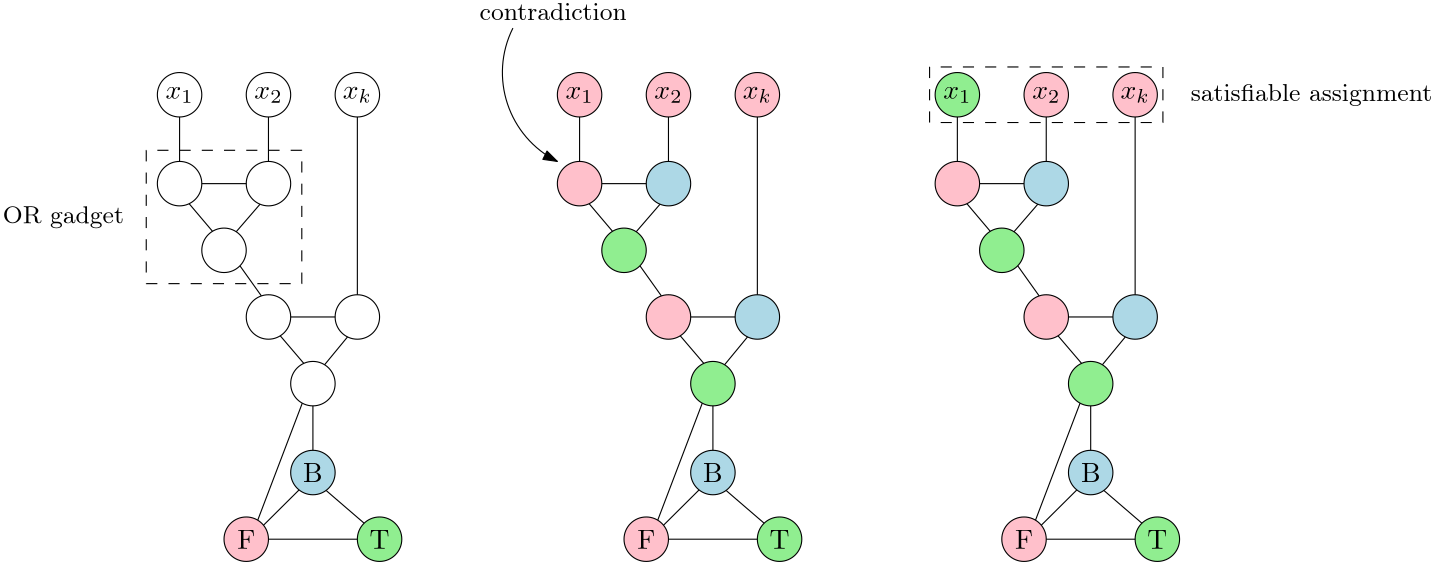 <?xml version="1.0"?>
<!DOCTYPE ipe SYSTEM "ipe.dtd">
<ipe version="70218" creator="Ipe 7.2.24">
<info created="D:20220314165953" modified="D:20220314165953"/>
<ipestyle name="basic">
<symbol name="arrow/arc(spx)">
<path stroke="sym-stroke" fill="sym-stroke" pen="sym-pen">
0 0 m
-1 0.333 l
-1 -0.333 l
h
</path>
</symbol>
<symbol name="arrow/farc(spx)">
<path stroke="sym-stroke" fill="white" pen="sym-pen">
0 0 m
-1 0.333 l
-1 -0.333 l
h
</path>
</symbol>
<symbol name="arrow/ptarc(spx)">
<path stroke="sym-stroke" fill="sym-stroke" pen="sym-pen">
0 0 m
-1 0.333 l
-0.8 0 l
-1 -0.333 l
h
</path>
</symbol>
<symbol name="arrow/fptarc(spx)">
<path stroke="sym-stroke" fill="white" pen="sym-pen">
0 0 m
-1 0.333 l
-0.8 0 l
-1 -0.333 l
h
</path>
</symbol>
<symbol name="mark/circle(sx)" transformations="translations">
<path fill="sym-stroke">
0.6 0 0 0.6 0 0 e
0.4 0 0 0.4 0 0 e
</path>
</symbol>
<symbol name="mark/disk(sx)" transformations="translations">
<path fill="sym-stroke">
0.6 0 0 0.6 0 0 e
</path>
</symbol>
<symbol name="mark/fdisk(sfx)" transformations="translations">
<group>
<path fill="sym-fill">
0.5 0 0 0.5 0 0 e
</path>
<path fill="sym-stroke" fillrule="eofill">
0.6 0 0 0.6 0 0 e
0.4 0 0 0.4 0 0 e
</path>
</group>
</symbol>
<symbol name="mark/box(sx)" transformations="translations">
<path fill="sym-stroke" fillrule="eofill">
-0.6 -0.6 m
0.6 -0.6 l
0.6 0.6 l
-0.6 0.6 l
h
-0.4 -0.4 m
0.4 -0.4 l
0.4 0.4 l
-0.4 0.4 l
h
</path>
</symbol>
<symbol name="mark/square(sx)" transformations="translations">
<path fill="sym-stroke">
-0.6 -0.6 m
0.6 -0.6 l
0.6 0.6 l
-0.6 0.6 l
h
</path>
</symbol>
<symbol name="mark/fsquare(sfx)" transformations="translations">
<group>
<path fill="sym-fill">
-0.5 -0.5 m
0.5 -0.5 l
0.5 0.5 l
-0.5 0.5 l
h
</path>
<path fill="sym-stroke" fillrule="eofill">
-0.6 -0.6 m
0.6 -0.6 l
0.6 0.6 l
-0.6 0.6 l
h
-0.4 -0.4 m
0.4 -0.4 l
0.4 0.4 l
-0.4 0.4 l
h
</path>
</group>
</symbol>
<symbol name="mark/cross(sx)" transformations="translations">
<group>
<path fill="sym-stroke">
-0.43 -0.57 m
0.57 0.43 l
0.43 0.57 l
-0.57 -0.43 l
h
</path>
<path fill="sym-stroke">
-0.43 0.57 m
0.57 -0.43 l
0.43 -0.57 l
-0.57 0.43 l
h
</path>
</group>
</symbol>
<symbol name="arrow/fnormal(spx)">
<path stroke="sym-stroke" fill="white" pen="sym-pen">
0 0 m
-1 0.333 l
-1 -0.333 l
h
</path>
</symbol>
<symbol name="arrow/pointed(spx)">
<path stroke="sym-stroke" fill="sym-stroke" pen="sym-pen">
0 0 m
-1 0.333 l
-0.8 0 l
-1 -0.333 l
h
</path>
</symbol>
<symbol name="arrow/fpointed(spx)">
<path stroke="sym-stroke" fill="white" pen="sym-pen">
0 0 m
-1 0.333 l
-0.8 0 l
-1 -0.333 l
h
</path>
</symbol>
<symbol name="arrow/linear(spx)">
<path stroke="sym-stroke" pen="sym-pen">
-1 0.333 m
0 0 l
-1 -0.333 l
</path>
</symbol>
<symbol name="arrow/fdouble(spx)">
<path stroke="sym-stroke" fill="white" pen="sym-pen">
0 0 m
-1 0.333 l
-1 -0.333 l
h
-1 0 m
-2 0.333 l
-2 -0.333 l
h
</path>
</symbol>
<symbol name="arrow/double(spx)">
<path stroke="sym-stroke" fill="sym-stroke" pen="sym-pen">
0 0 m
-1 0.333 l
-1 -0.333 l
h
-1 0 m
-2 0.333 l
-2 -0.333 l
h
</path>
</symbol>
<symbol name="arrow/mid-normal(spx)">
<path stroke="sym-stroke" fill="sym-stroke" pen="sym-pen">
0.5 0 m
-0.5 0.333 l
-0.5 -0.333 l
h
</path>
</symbol>
<symbol name="arrow/mid-fnormal(spx)">
<path stroke="sym-stroke" fill="white" pen="sym-pen">
0.5 0 m
-0.5 0.333 l
-0.5 -0.333 l
h
</path>
</symbol>
<symbol name="arrow/mid-pointed(spx)">
<path stroke="sym-stroke" fill="sym-stroke" pen="sym-pen">
0.5 0 m
-0.5 0.333 l
-0.3 0 l
-0.5 -0.333 l
h
</path>
</symbol>
<symbol name="arrow/mid-fpointed(spx)">
<path stroke="sym-stroke" fill="white" pen="sym-pen">
0.5 0 m
-0.5 0.333 l
-0.3 0 l
-0.5 -0.333 l
h
</path>
</symbol>
<symbol name="arrow/mid-double(spx)">
<path stroke="sym-stroke" fill="sym-stroke" pen="sym-pen">
1 0 m
0 0.333 l
0 -0.333 l
h
0 0 m
-1 0.333 l
-1 -0.333 l
h
</path>
</symbol>
<symbol name="arrow/mid-fdouble(spx)">
<path stroke="sym-stroke" fill="white" pen="sym-pen">
1 0 m
0 0.333 l
0 -0.333 l
h
0 0 m
-1 0.333 l
-1 -0.333 l
h
</path>
</symbol>
<anglesize name="22.5 deg" value="22.5"/>
<anglesize name="30 deg" value="30"/>
<anglesize name="45 deg" value="45"/>
<anglesize name="60 deg" value="60"/>
<anglesize name="90 deg" value="90"/>
<arrowsize name="large" value="10"/>
<arrowsize name="small" value="5"/>
<arrowsize name="tiny" value="3"/>
<color name="blue" value="0 0 1"/>
<color name="brown" value="0.647 0.165 0.165"/>
<color name="darkblue" value="0 0 0.545"/>
<color name="darkcyan" value="0 0.545 0.545"/>
<color name="darkgray" value="0.663"/>
<color name="darkgreen" value="0 0.392 0"/>
<color name="darkmagenta" value="0.545 0 0.545"/>
<color name="darkorange" value="1 0.549 0"/>
<color name="darkred" value="0.545 0 0"/>
<color name="gold" value="1 0.843 0"/>
<color name="gray" value="0.745"/>
<color name="green" value="0 1 0"/>
<color name="lightblue" value="0.678 0.847 0.902"/>
<color name="lightcyan" value="0.878 1 1"/>
<color name="lightgray" value="0.827"/>
<color name="lightgreen" value="0.565 0.933 0.565"/>
<color name="lightyellow" value="1 1 0.878"/>
<color name="navy" value="0 0 0.502"/>
<color name="orange" value="1 0.647 0"/>
<color name="pink" value="1 0.753 0.796"/>
<color name="purple" value="0.627 0.125 0.941"/>
<color name="red" value="1 0 0"/>
<color name="seagreen" value="0.18 0.545 0.341"/>
<color name="turquoise" value="0.251 0.878 0.816"/>
<color name="violet" value="0.933 0.51 0.933"/>
<color name="yellow" value="1 1 0"/>
<dashstyle name="dash dot dotted" value="[4 2 1 2 1 2] 0"/>
<dashstyle name="dash dotted" value="[4 2 1 2] 0"/>
<dashstyle name="dashed" value="[4] 0"/>
<dashstyle name="dotted" value="[1 3] 0"/>
<gridsize name="1 pts" value="1"/>
<gridsize name="10 pts (~3.5 mm)" value="10"/>
<gridsize name="14 pts (~5 mm)" value="14"/>
<gridsize name="16 pts (~6 mm)" value="16"/>
<gridsize name="2 pts" value="2"/>
<gridsize name="20 pts (~7 mm)" value="20"/>
<gridsize name="28 pts (~10 mm)" value="28"/>
<gridsize name="32 pts (~12 mm)" value="32"/>
<gridsize name="4 pts" value="4"/>
<gridsize name="56 pts (~20 mm)" value="56"/>
<gridsize name="8 pts (~3 mm)" value="8"/>
<opacity name="10%" value="0.1"/>
<opacity name="30%" value="0.3"/>
<opacity name="50%" value="0.5"/>
<opacity name="75%" value="0.75"/>
<pen name="fat" value="1.2"/>
<pen name="heavier" value="0.8"/>
<pen name="ultrafat" value="2"/>
<symbolsize name="large" value="5"/>
<symbolsize name="small" value="2"/>
<symbolsize name="tiny" value="1.1"/>
<textsize name="Huge" value="\Huge"/>
<textsize name="LARGE" value="\LARGE"/>
<textsize name="Large" value="\Large"/>
<textsize name="footnote" value="\footnotesize"/>
<textsize name="huge" value="\huge"/>
<textsize name="large" value="\large"/>
<textsize name="small" value="\small"/>
<textsize name="tiny" value="\tiny"/>
<textstyle name="center" begin="\begin{center}" end="\end{center}"/>
<textstyle name="item" begin="\begin{itemize}\item{}" end="\end{itemize}"/>
<textstyle name="itemize" begin="\begin{itemize}" end="\end{itemize}"/>
<tiling name="falling" angle="-60" step="4" width="1"/>
<tiling name="rising" angle="30" step="4" width="1"/>
</ipestyle>
<page>
<layer name="alpha"/>
<view layers="alpha" active="alpha"/>
<path layer="alpha" matrix="1 0 0 1 -80 0" stroke="black">
8 0 0 8 160 760 e
</path>
<path matrix="1 0 0 1 -80 0" stroke="black">
8 0 0 8 192 760 e
</path>
<path matrix="1 0 0 1 -80 0" stroke="black">
8 0 0 8 224 760 e
</path>
<path matrix="1 0 0 1 -80 0" stroke="black">
8 0 0 8 160 728 e
</path>
<path matrix="1 0 0 1 -80 0" stroke="black">
8 0 0 8 192 728 e
</path>
<path matrix="1 0 0 1 -80 0" stroke="black">
8 0 0 8 176 704 e
</path>
<path matrix="1 0 0 1 -64 0" stroke="black">
8 0 0 8 176 680 e
</path>
<path matrix="1 0 0 1 -80 0" stroke="black">
8 0 0 8 224 680 e
</path>
<path matrix="1 0 0 1 -48 -24" stroke="black">
8 0 0 8 176 680 e
</path>
<path matrix="1 0 0 1 -80 0" stroke="black">
160 752 m
160 736 l
</path>
<path matrix="1 0 0 1 -80 0" stroke="black">
192 752 m
192 736 l
</path>
<path matrix="1 0 0 1 -80 0" stroke="black">
224 752 m
224 688 l
</path>
<path matrix="1 0 0 1 -80 0" stroke="black">
168 728 m
184 728 l
</path>
<path matrix="1 0 0 1 -80 0" stroke="black">
200 680 m
216 680 l
</path>
<path matrix="1 0 0 1 -80 0" stroke="black">
181.731 698.419 m
189.447 687.582 l
</path>
<path matrix="1 0 0 1 -80 0" stroke="black">
163.441 720.778 m
171.853 710.841 l
</path>
<path matrix="1 0 0 1 -80 0" stroke="black">
188.959 720.601 m
180.391 710.687 l
</path>
<path matrix="1 0 0 1 -80 0" stroke="black">
196.243 673.218 m
204.716 663.295 l
</path>
<path matrix="1 0 0 1 -80 0" stroke="black">
220.462 672.825 m
212.203 662.807 l
</path>
<path matrix="1 0 0 1 -48 -56" stroke="black" fill="lightblue">
8 0 0 8 176 680 e
</path>
<path matrix="1 0 0 1 -72 -80" stroke="black" fill="pink">
8 0 0 8 176 680 e
</path>
<path matrix="1 0 0 1 -24 -80" stroke="black" fill="lightgreen">
8 0 0 8 176 680 e
</path>
<path matrix="1 0 0 1 -80 0" stroke="black">
208 648 m
208 632 l
</path>
<path matrix="1 0 0 1 -80 0" stroke="black">
192 600 m
224 600 l
</path>
<path matrix="1 0 0 1 -80 0" stroke="black">
204.175 648.974 m
188.135 606.849 l
</path>
<path matrix="1 0 0 1 -80 0" stroke="black" dash="dashed">
148 740 m
148 692 l
204 692 l
204 740 l
h
</path>
<text matrix="1 0 0 1 -132 12" transformations="translations" pos="192 704" stroke="black" type="label" width="43.648" height="6.23" depth="1.74" halign="right" valign="center" size="small">OR gadget</text>
<path matrix="1 0 0 1 -80 0" stroke="black" fill="lightblue">
203.012 617.746 m
190.216 605.036 l
</path>
<path matrix="1 0 0 1 -80 0" stroke="black" fill="lightblue">
212.734 617.551 m
226.44 605.752 l
</path>
<text matrix="1 0 0 1 -40 -104" transformations="translations" pos="192 704" stroke="black" type="label" width="7.195" height="6.808" depth="0" halign="center" valign="center">T</text>
<text matrix="1 0 0 1 -88 -104" transformations="translations" pos="192 704" stroke="black" type="label" width="6.503" height="6.808" depth="0" halign="center" valign="center">F</text>
<text matrix="1 0 0 1 -64 -80" transformations="translations" pos="192 704" stroke="black" type="label" width="7.057" height="6.808" depth="0" halign="center" valign="center">B</text>
<text matrix="1 0 0 1 -48 152" transformations="translations" pos="128 608" stroke="black" type="label" width="10.163" height="4.294" depth="1.49" halign="center" valign="center" style="math">x_1</text>
<text matrix="1 0 0 1 -16 152" transformations="translations" pos="128 608" stroke="black" type="label" width="10.163" height="4.294" depth="1.49" halign="center" valign="center" style="math">x_2</text>
<text matrix="1 0 0 1 16 152" transformations="translations" pos="128 608" stroke="black" type="label" width="10.596" height="4.294" depth="1.49" halign="center" valign="center" style="math">x_k</text>
<path matrix="1 0 0 1 64 0" stroke="black" fill="pink">
8 0 0 8 160 760 e
</path>
<path matrix="1 0 0 1 64 0" stroke="black" fill="pink">
8 0 0 8 192 760 e
</path>
<path matrix="1 0 0 1 64 0" stroke="black" fill="pink">
8 0 0 8 224 760 e
</path>
<path matrix="1 0 0 1 64 0" stroke="black" fill="pink">
8 0 0 8 160 728 e
</path>
<path matrix="1 0 0 1 64 0" stroke="black" fill="lightblue">
8 0 0 8 192 728 e
</path>
<path matrix="1 0 0 1 64 0" stroke="black" fill="lightgreen">
8 0 0 8 176 704 e
</path>
<path matrix="1 0 0 1 80 0" stroke="black" fill="pink">
8 0 0 8 176 680 e
</path>
<path matrix="1 0 0 1 64 0" stroke="black" fill="lightblue">
8 0 0 8 224 680 e
</path>
<path matrix="1 0 0 1 96 -24" stroke="black" fill="lightgreen">
8 0 0 8 176 680 e
</path>
<path matrix="1 0 0 1 64 0" stroke="black">
160 752 m
160 736 l
</path>
<path matrix="1 0 0 1 64 0" stroke="black">
192 752 m
192 736 l
</path>
<path matrix="1 0 0 1 64 0" stroke="black">
224 752 m
224 688 l
</path>
<path matrix="1 0 0 1 64 0" stroke="black">
168 728 m
184 728 l
</path>
<path matrix="1 0 0 1 64 0" stroke="black">
200 680 m
216 680 l
</path>
<path matrix="1 0 0 1 64 0" stroke="black">
181.731 698.419 m
189.447 687.582 l
</path>
<path matrix="1 0 0 1 64 0" stroke="black">
163.441 720.778 m
171.853 710.841 l
</path>
<path matrix="1 0 0 1 64 0" stroke="black">
188.959 720.601 m
180.391 710.687 l
</path>
<path matrix="1 0 0 1 64 0" stroke="black">
196.243 673.218 m
204.716 663.295 l
</path>
<path matrix="1 0 0 1 64 0" stroke="black">
220.462 672.825 m
212.203 662.807 l
</path>
<path matrix="1 0 0 1 96 -56" stroke="black" fill="lightblue">
8 0 0 8 176 680 e
</path>
<path matrix="1 0 0 1 72 -80" stroke="black" fill="pink">
8 0 0 8 176 680 e
</path>
<path matrix="1 0 0 1 120 -80" stroke="black" fill="lightgreen">
8 0 0 8 176 680 e
</path>
<path matrix="1 0 0 1 64 0" stroke="black">
208 648 m
208 632 l
</path>
<path matrix="1 0 0 1 64 0" stroke="black">
192 600 m
224 600 l
</path>
<path matrix="1 0 0 1 64 0" stroke="black">
204.175 648.974 m
188.135 606.849 l
</path>
<path matrix="1 0 0 1 64 0" stroke="black" fill="lightblue">
203.012 617.746 m
190.216 605.036 l
</path>
<path matrix="1 0 0 1 64 0" stroke="black" fill="lightblue">
212.734 617.551 m
226.44 605.752 l
</path>
<text matrix="1 0 0 1 104 -104" transformations="translations" pos="192 704" stroke="black" type="label" width="7.195" height="6.808" depth="0" halign="center" valign="center">T</text>
<text matrix="1 0 0 1 56 -104" transformations="translations" pos="192 704" stroke="black" type="label" width="6.503" height="6.808" depth="0" halign="center" valign="center">F</text>
<text matrix="1 0 0 1 80 -80" transformations="translations" pos="192 704" stroke="black" type="label" width="7.057" height="6.808" depth="0" halign="center" valign="center">B</text>
<text matrix="1 0 0 1 96 152" transformations="translations" pos="128 608" stroke="black" type="label" width="10.163" height="4.294" depth="1.49" halign="center" valign="center" style="math">x_1</text>
<text matrix="1 0 0 1 128 152" transformations="translations" pos="128 608" stroke="black" type="label" width="10.163" height="4.294" depth="1.49" halign="center" valign="center" style="math">x_2</text>
<text matrix="1 0 0 1 160 152" transformations="translations" pos="128 608" stroke="black" type="label" width="10.596" height="4.294" depth="1.49" halign="center" valign="center" style="math">x_k</text>
<path stroke="black" arrow="normal/small">
200 784 m
35.7771 0 0 35.7771 232 768 216 736 a
</path>
<text matrix="1 0 0 1 -4 86" transformations="translations" pos="192 704" stroke="black" type="label" width="53.009" height="6.227" depth="0" valign="center" size="small">contradiction</text>
<path matrix="1 0 0 1 200 0" stroke="black" fill="lightgreen">
8 0 0 8 160 760 e
</path>
<path matrix="1 0 0 1 200 0" stroke="black" fill="pink">
8 0 0 8 192 760 e
</path>
<path matrix="1 0 0 1 200 0" stroke="black" fill="pink">
8 0 0 8 224 760 e
</path>
<path matrix="1 0 0 1 200 0" stroke="black" fill="pink">
8 0 0 8 160 728 e
</path>
<path matrix="1 0 0 1 200 0" stroke="black" fill="lightblue">
8 0 0 8 192 728 e
</path>
<path matrix="1 0 0 1 200 0" stroke="black" fill="lightgreen">
8 0 0 8 176 704 e
</path>
<path matrix="1 0 0 1 216 0" stroke="black" fill="pink">
8 0 0 8 176 680 e
</path>
<path matrix="1 0 0 1 200 0" stroke="black" fill="lightblue">
8 0 0 8 224 680 e
</path>
<path matrix="1 0 0 1 232 -24" stroke="black" fill="lightgreen">
8 0 0 8 176 680 e
</path>
<path matrix="1 0 0 1 200 0" stroke="black">
160 752 m
160 736 l
</path>
<path matrix="1 0 0 1 200 0" stroke="black">
192 752 m
192 736 l
</path>
<path matrix="1 0 0 1 200 0" stroke="black">
224 752 m
224 688 l
</path>
<path matrix="1 0 0 1 200 0" stroke="black">
168 728 m
184 728 l
</path>
<path matrix="1 0 0 1 200 0" stroke="black">
200 680 m
216 680 l
</path>
<path matrix="1 0 0 1 200 0" stroke="black">
181.731 698.419 m
189.447 687.582 l
</path>
<path matrix="1 0 0 1 200 0" stroke="black">
163.441 720.778 m
171.853 710.841 l
</path>
<path matrix="1 0 0 1 200 0" stroke="black">
188.959 720.601 m
180.391 710.687 l
</path>
<path matrix="1 0 0 1 200 0" stroke="black">
196.243 673.218 m
204.716 663.295 l
</path>
<path matrix="1 0 0 1 200 0" stroke="black">
220.462 672.825 m
212.203 662.807 l
</path>
<path matrix="1 0 0 1 232 -56" stroke="black" fill="lightblue">
8 0 0 8 176 680 e
</path>
<path matrix="1 0 0 1 208 -80" stroke="black" fill="pink">
8 0 0 8 176 680 e
</path>
<path matrix="1 0 0 1 256 -80" stroke="black" fill="lightgreen">
8 0 0 8 176 680 e
</path>
<path matrix="1 0 0 1 200 0" stroke="black">
208 648 m
208 632 l
</path>
<path matrix="1 0 0 1 200 0" stroke="black">
192 600 m
224 600 l
</path>
<path matrix="1 0 0 1 200 0" stroke="black">
204.175 648.974 m
188.135 606.849 l
</path>
<path matrix="1 0 0 1 200 0" stroke="black" fill="lightblue">
203.012 617.746 m
190.216 605.036 l
</path>
<path matrix="1 0 0 1 200 0" stroke="black" fill="lightblue">
212.734 617.551 m
226.44 605.752 l
</path>
<text matrix="1 0 0 1 240 -104" transformations="translations" pos="192 704" stroke="black" type="label" width="7.195" height="6.808" depth="0" halign="center" valign="center">T</text>
<text matrix="1 0 0 1 192 -104" transformations="translations" pos="192 704" stroke="black" type="label" width="6.503" height="6.808" depth="0" halign="center" valign="center">F</text>
<text matrix="1 0 0 1 216 -80" transformations="translations" pos="192 704" stroke="black" type="label" width="7.057" height="6.808" depth="0" halign="center" valign="center">B</text>
<text matrix="1 0 0 1 232 152" transformations="translations" pos="128 608" stroke="black" type="label" width="10.163" height="4.294" depth="1.49" halign="center" valign="center" style="math">x_1</text>
<text matrix="1 0 0 1 264 152" transformations="translations" pos="128 608" stroke="black" type="label" width="10.163" height="4.294" depth="1.49" halign="center" valign="center" style="math">x_2</text>
<text matrix="1 0 0 1 296 152" transformations="translations" pos="128 608" stroke="black" type="label" width="10.596" height="4.294" depth="1.49" halign="center" valign="center" style="math">x_k</text>
<path matrix="0.954545 0 0 0.833333 315.636 166.667" stroke="black" dash="dashed">
36 724 m
36 700 l
124 700 l
124 724 l
h
</path>
<text matrix="1 0 0 1 252 56" transformations="translations" pos="192 704" stroke="black" type="label" width="86.99" height="6.23" depth="1.74" valign="center" size="small">satisfiable assignment</text>
</page>
</ipe>
